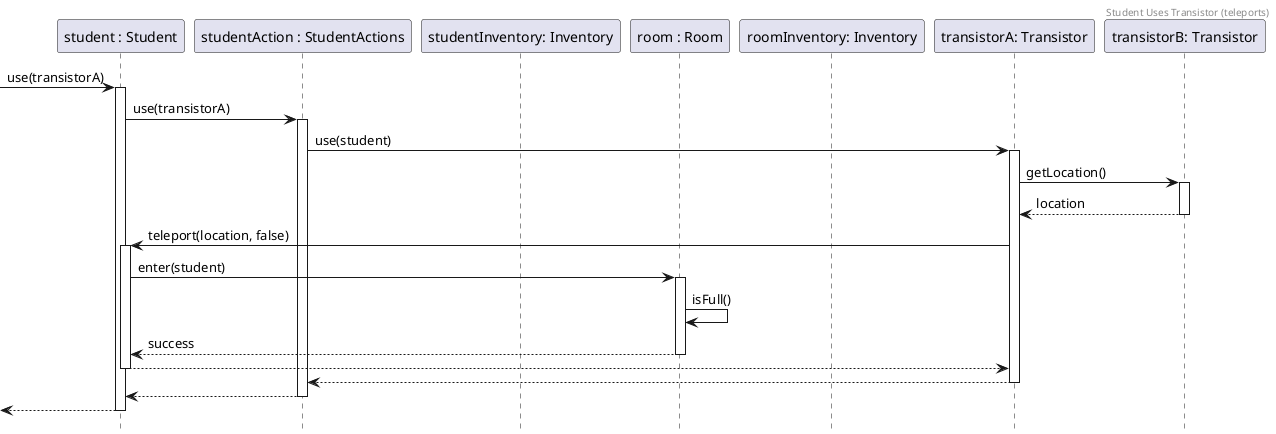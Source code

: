 @startuml StudentUsesTransistor
header Student Uses Transistor (teleports)
hide footbox

participant student as "student : Student"
participant actions as "studentAction : StudentActions"
participant inv as "studentInventory: Inventory"
participant room as "room : Room"
participant invR as "roomInventory: Inventory"
participant t1 as "transistorA: Transistor"
participant t2 as "transistorB: Transistor"

' lets assume they are already paired

-> student ++ : use(transistorA)
student -> actions ++ : use(transistorA)

actions -> t1++: use(student)
    t1 -> t2++: getLocation()
    return location

    t1 -> student++: teleport(location, false)
        student ->room++: enter(student)
        room -> room: isFull()
        return success
    return
return

' under construction

return
return

@enduml